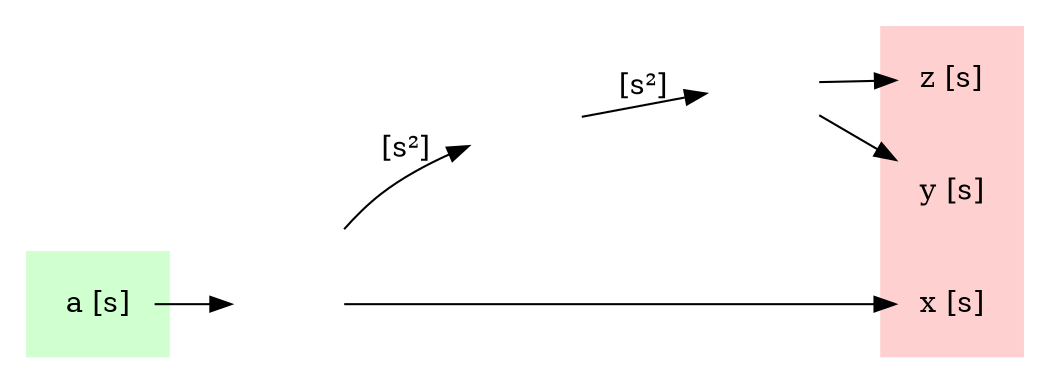 /* Generated by GvGen v.0.9.1 (http://www.picviz.com/sections/opensource/gvgen.html) */

digraph G {
rankdir=LR;
   subgraph cluster1 {
   color="white";
bgcolor="#d0FFd0";
shape="plaintext";
label="";
      node5 [shape="none",label="a [s]"];
   }
   node2 [shape="none",fixedsize="true",imagescale="true",image="/var/folders/kf/_zwsc1_j2wn8smr7xtrrpnxc0000gn/T/tmplTOrlwdp-icons/resized/100/InvPlus2.png",label="",height="1.0"];
   node3 [shape="none",fixedsize="true",imagescale="true",image="/var/folders/kf/_zwsc1_j2wn8smr7xtrrpnxc0000gn/T/tmplTOrlwdp-icons/resized/100/InvMult2.png",label="",height="1.0"];
   node4 [fixedsize="true",imagescale="true",shape="plaintext",image="/var/folders/kf/_zwsc1_j2wn8smr7xtrrpnxc0000gn/T/tmplTOrlwdp-icons/resized/100/leq.png",label=""];
   subgraph cluster6 {
   color="white";
bgcolor="#FFd0d0";
shape="plaintext";
label="";
      node9 [shape="none",label="z [s]"];
      node8 [shape="none",label="x [s]"];
      node7 [shape="none",label="y [s]"];
   }
node5->node2;
node2->node4 [weight="0",label="[s²]"];
node2->node8;
node2->node7 [style="invis"];
node3->node7;
node3->node9;
node4->node3 [weight="0",label="[s²]"];
}
